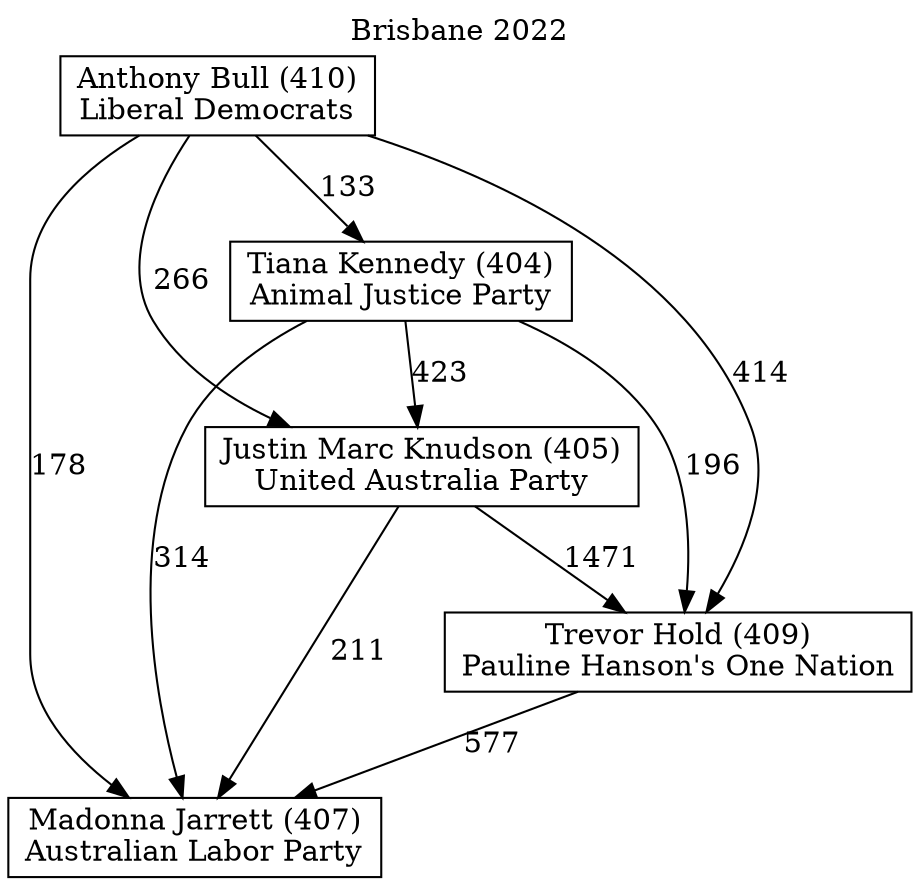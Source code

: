 // House preference flow
digraph "Madonna Jarrett (407)_Brisbane_2022" {
	graph [label="Brisbane 2022" labelloc=t mclimit=10]
	node [shape=box]
	"Anthony Bull (410)" [label="Anthony Bull (410)
Liberal Democrats"]
	"Justin Marc Knudson (405)" [label="Justin Marc Knudson (405)
United Australia Party"]
	"Madonna Jarrett (407)" [label="Madonna Jarrett (407)
Australian Labor Party"]
	"Tiana Kennedy (404)" [label="Tiana Kennedy (404)
Animal Justice Party"]
	"Trevor Hold (409)" [label="Trevor Hold (409)
Pauline Hanson's One Nation"]
	"Anthony Bull (410)" -> "Justin Marc Knudson (405)" [label=266]
	"Anthony Bull (410)" -> "Madonna Jarrett (407)" [label=178]
	"Anthony Bull (410)" -> "Tiana Kennedy (404)" [label=133]
	"Anthony Bull (410)" -> "Trevor Hold (409)" [label=414]
	"Justin Marc Knudson (405)" -> "Madonna Jarrett (407)" [label=211]
	"Justin Marc Knudson (405)" -> "Trevor Hold (409)" [label=1471]
	"Tiana Kennedy (404)" -> "Justin Marc Knudson (405)" [label=423]
	"Tiana Kennedy (404)" -> "Madonna Jarrett (407)" [label=314]
	"Tiana Kennedy (404)" -> "Trevor Hold (409)" [label=196]
	"Trevor Hold (409)" -> "Madonna Jarrett (407)" [label=577]
}

